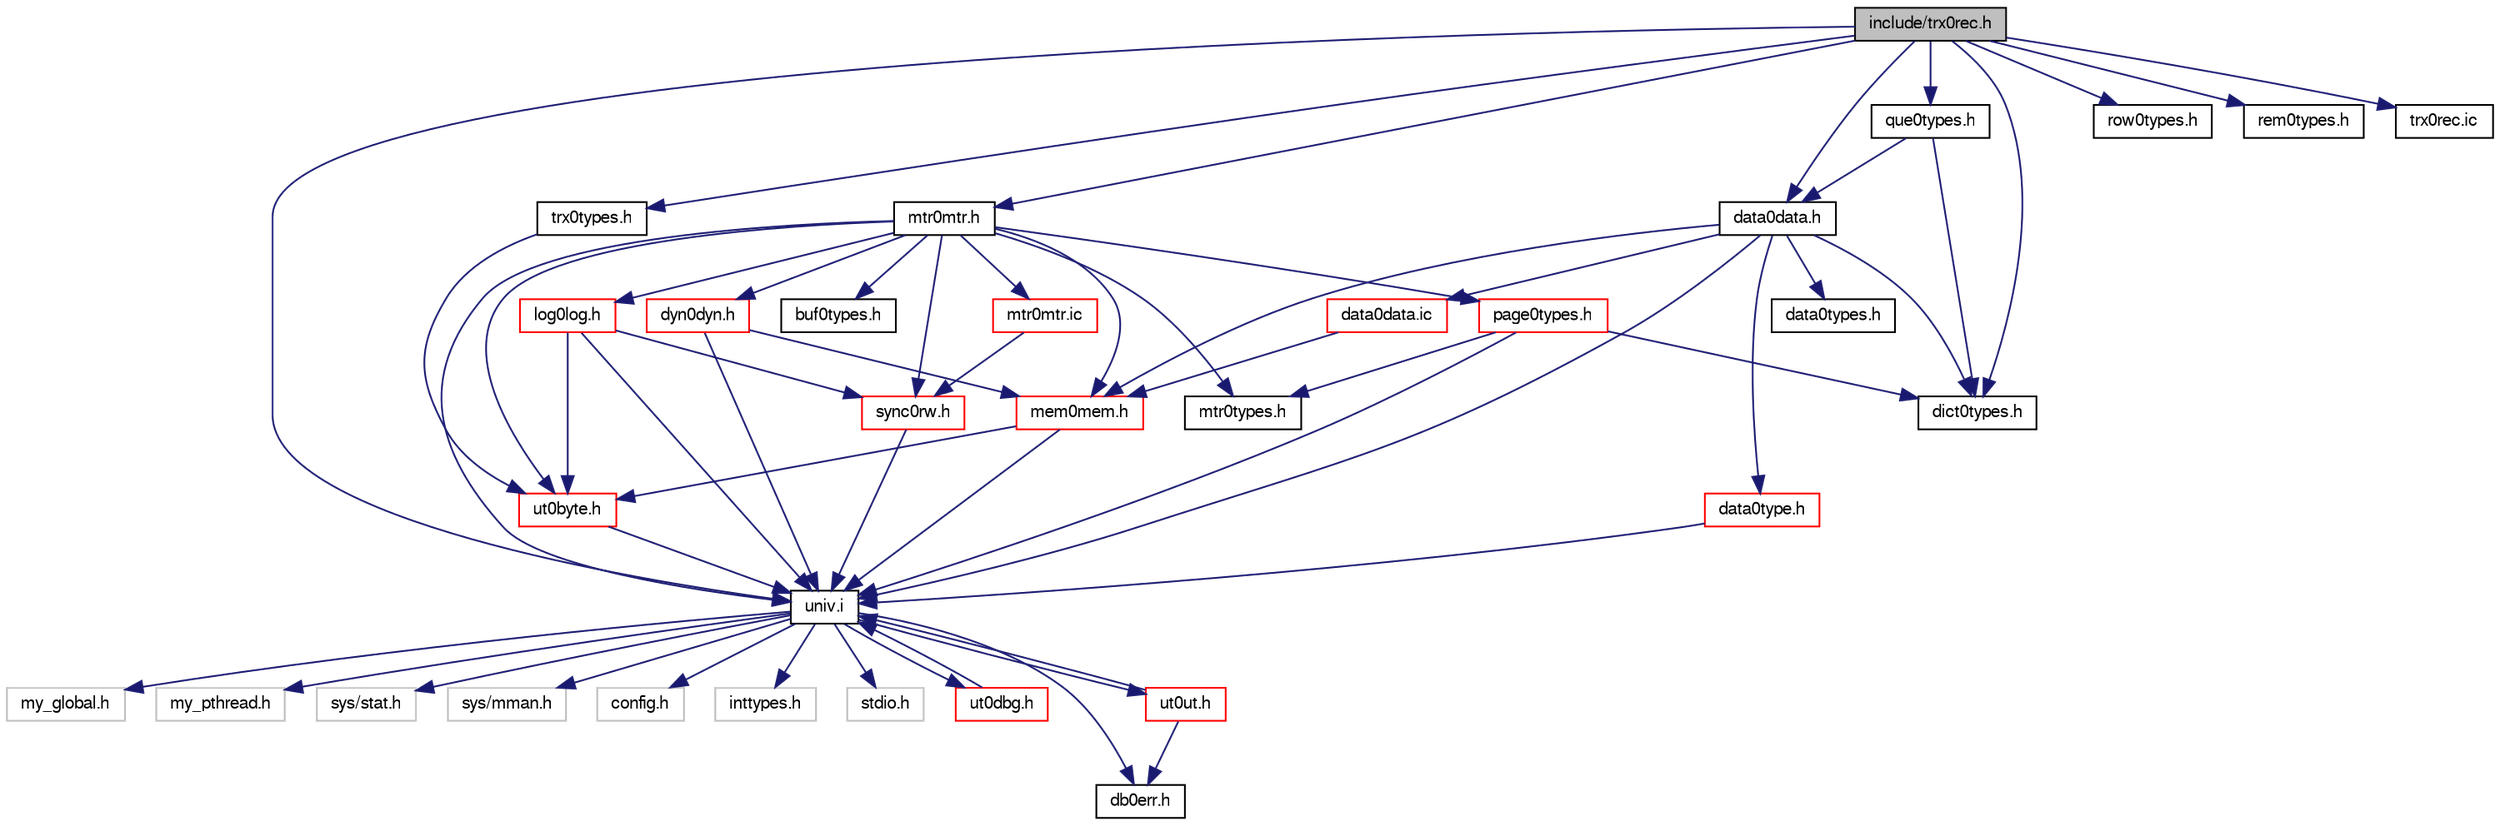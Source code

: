 digraph "include/trx0rec.h"
{
  bgcolor="transparent";
  edge [fontname="FreeSans",fontsize="10",labelfontname="FreeSans",labelfontsize="10"];
  node [fontname="FreeSans",fontsize="10",shape=record];
  Node1 [label="include/trx0rec.h",height=0.2,width=0.4,color="black", fillcolor="grey75", style="filled" fontcolor="black"];
  Node1 -> Node2 [color="midnightblue",fontsize="10",style="solid",fontname="FreeSans"];
  Node2 [label="univ.i",height=0.2,width=0.4,color="black",URL="$univ_8i.html"];
  Node2 -> Node3 [color="midnightblue",fontsize="10",style="solid",fontname="FreeSans"];
  Node3 [label="my_global.h",height=0.2,width=0.4,color="grey75"];
  Node2 -> Node4 [color="midnightblue",fontsize="10",style="solid",fontname="FreeSans"];
  Node4 [label="my_pthread.h",height=0.2,width=0.4,color="grey75"];
  Node2 -> Node5 [color="midnightblue",fontsize="10",style="solid",fontname="FreeSans"];
  Node5 [label="sys/stat.h",height=0.2,width=0.4,color="grey75"];
  Node2 -> Node6 [color="midnightblue",fontsize="10",style="solid",fontname="FreeSans"];
  Node6 [label="sys/mman.h",height=0.2,width=0.4,color="grey75"];
  Node2 -> Node7 [color="midnightblue",fontsize="10",style="solid",fontname="FreeSans"];
  Node7 [label="config.h",height=0.2,width=0.4,color="grey75"];
  Node2 -> Node8 [color="midnightblue",fontsize="10",style="solid",fontname="FreeSans"];
  Node8 [label="inttypes.h",height=0.2,width=0.4,color="grey75"];
  Node2 -> Node9 [color="midnightblue",fontsize="10",style="solid",fontname="FreeSans"];
  Node9 [label="stdio.h",height=0.2,width=0.4,color="grey75"];
  Node2 -> Node10 [color="midnightblue",fontsize="10",style="solid",fontname="FreeSans"];
  Node10 [label="ut0dbg.h",height=0.2,width=0.4,color="red",URL="$ut0dbg_8h.html"];
  Node10 -> Node2 [color="midnightblue",fontsize="10",style="solid",fontname="FreeSans"];
  Node2 -> Node11 [color="midnightblue",fontsize="10",style="solid",fontname="FreeSans"];
  Node11 [label="ut0ut.h",height=0.2,width=0.4,color="red",URL="$ut0ut_8h.html"];
  Node11 -> Node2 [color="midnightblue",fontsize="10",style="solid",fontname="FreeSans"];
  Node11 -> Node12 [color="midnightblue",fontsize="10",style="solid",fontname="FreeSans"];
  Node12 [label="db0err.h",height=0.2,width=0.4,color="black",URL="$db0err_8h.html"];
  Node2 -> Node12 [color="midnightblue",fontsize="10",style="solid",fontname="FreeSans"];
  Node1 -> Node13 [color="midnightblue",fontsize="10",style="solid",fontname="FreeSans"];
  Node13 [label="trx0types.h",height=0.2,width=0.4,color="black",URL="$trx0types_8h.html"];
  Node13 -> Node14 [color="midnightblue",fontsize="10",style="solid",fontname="FreeSans"];
  Node14 [label="ut0byte.h",height=0.2,width=0.4,color="red",URL="$ut0byte_8h.html"];
  Node14 -> Node2 [color="midnightblue",fontsize="10",style="solid",fontname="FreeSans"];
  Node1 -> Node15 [color="midnightblue",fontsize="10",style="solid",fontname="FreeSans"];
  Node15 [label="row0types.h",height=0.2,width=0.4,color="black",URL="$row0types_8h.html"];
  Node1 -> Node16 [color="midnightblue",fontsize="10",style="solid",fontname="FreeSans"];
  Node16 [label="mtr0mtr.h",height=0.2,width=0.4,color="black",URL="$mtr0mtr_8h.html"];
  Node16 -> Node2 [color="midnightblue",fontsize="10",style="solid",fontname="FreeSans"];
  Node16 -> Node17 [color="midnightblue",fontsize="10",style="solid",fontname="FreeSans"];
  Node17 [label="mem0mem.h",height=0.2,width=0.4,color="red",URL="$mem0mem_8h.html"];
  Node17 -> Node2 [color="midnightblue",fontsize="10",style="solid",fontname="FreeSans"];
  Node17 -> Node14 [color="midnightblue",fontsize="10",style="solid",fontname="FreeSans"];
  Node16 -> Node18 [color="midnightblue",fontsize="10",style="solid",fontname="FreeSans"];
  Node18 [label="dyn0dyn.h",height=0.2,width=0.4,color="red",URL="$dyn0dyn_8h.html"];
  Node18 -> Node2 [color="midnightblue",fontsize="10",style="solid",fontname="FreeSans"];
  Node18 -> Node17 [color="midnightblue",fontsize="10",style="solid",fontname="FreeSans"];
  Node16 -> Node19 [color="midnightblue",fontsize="10",style="solid",fontname="FreeSans"];
  Node19 [label="buf0types.h",height=0.2,width=0.4,color="black",URL="$buf0types_8h.html"];
  Node16 -> Node20 [color="midnightblue",fontsize="10",style="solid",fontname="FreeSans"];
  Node20 [label="sync0rw.h",height=0.2,width=0.4,color="red",URL="$sync0rw_8h.html"];
  Node20 -> Node2 [color="midnightblue",fontsize="10",style="solid",fontname="FreeSans"];
  Node16 -> Node14 [color="midnightblue",fontsize="10",style="solid",fontname="FreeSans"];
  Node16 -> Node21 [color="midnightblue",fontsize="10",style="solid",fontname="FreeSans"];
  Node21 [label="mtr0types.h",height=0.2,width=0.4,color="black",URL="$mtr0types_8h.html"];
  Node16 -> Node22 [color="midnightblue",fontsize="10",style="solid",fontname="FreeSans"];
  Node22 [label="page0types.h",height=0.2,width=0.4,color="red",URL="$page0types_8h.html"];
  Node22 -> Node2 [color="midnightblue",fontsize="10",style="solid",fontname="FreeSans"];
  Node22 -> Node23 [color="midnightblue",fontsize="10",style="solid",fontname="FreeSans"];
  Node23 [label="dict0types.h",height=0.2,width=0.4,color="black",URL="$dict0types_8h.html"];
  Node22 -> Node21 [color="midnightblue",fontsize="10",style="solid",fontname="FreeSans"];
  Node16 -> Node24 [color="midnightblue",fontsize="10",style="solid",fontname="FreeSans"];
  Node24 [label="log0log.h",height=0.2,width=0.4,color="red",URL="$log0log_8h.html"];
  Node24 -> Node2 [color="midnightblue",fontsize="10",style="solid",fontname="FreeSans"];
  Node24 -> Node14 [color="midnightblue",fontsize="10",style="solid",fontname="FreeSans"];
  Node24 -> Node20 [color="midnightblue",fontsize="10",style="solid",fontname="FreeSans"];
  Node16 -> Node25 [color="midnightblue",fontsize="10",style="solid",fontname="FreeSans"];
  Node25 [label="mtr0mtr.ic",height=0.2,width=0.4,color="red",URL="$mtr0mtr_8ic.html"];
  Node25 -> Node20 [color="midnightblue",fontsize="10",style="solid",fontname="FreeSans"];
  Node1 -> Node23 [color="midnightblue",fontsize="10",style="solid",fontname="FreeSans"];
  Node1 -> Node26 [color="midnightblue",fontsize="10",style="solid",fontname="FreeSans"];
  Node26 [label="data0data.h",height=0.2,width=0.4,color="black",URL="$data0data_8h.html"];
  Node26 -> Node2 [color="midnightblue",fontsize="10",style="solid",fontname="FreeSans"];
  Node26 -> Node27 [color="midnightblue",fontsize="10",style="solid",fontname="FreeSans"];
  Node27 [label="data0types.h",height=0.2,width=0.4,color="black",URL="$data0types_8h.html"];
  Node26 -> Node28 [color="midnightblue",fontsize="10",style="solid",fontname="FreeSans"];
  Node28 [label="data0type.h",height=0.2,width=0.4,color="red",URL="$data0type_8h.html"];
  Node28 -> Node2 [color="midnightblue",fontsize="10",style="solid",fontname="FreeSans"];
  Node26 -> Node17 [color="midnightblue",fontsize="10",style="solid",fontname="FreeSans"];
  Node26 -> Node23 [color="midnightblue",fontsize="10",style="solid",fontname="FreeSans"];
  Node26 -> Node29 [color="midnightblue",fontsize="10",style="solid",fontname="FreeSans"];
  Node29 [label="data0data.ic",height=0.2,width=0.4,color="red",URL="$data0data_8ic.html"];
  Node29 -> Node17 [color="midnightblue",fontsize="10",style="solid",fontname="FreeSans"];
  Node1 -> Node30 [color="midnightblue",fontsize="10",style="solid",fontname="FreeSans"];
  Node30 [label="rem0types.h",height=0.2,width=0.4,color="black",URL="$rem0types_8h.html"];
  Node1 -> Node31 [color="midnightblue",fontsize="10",style="solid",fontname="FreeSans"];
  Node31 [label="que0types.h",height=0.2,width=0.4,color="black",URL="$que0types_8h.html"];
  Node31 -> Node26 [color="midnightblue",fontsize="10",style="solid",fontname="FreeSans"];
  Node31 -> Node23 [color="midnightblue",fontsize="10",style="solid",fontname="FreeSans"];
  Node1 -> Node32 [color="midnightblue",fontsize="10",style="solid",fontname="FreeSans"];
  Node32 [label="trx0rec.ic",height=0.2,width=0.4,color="black",URL="$trx0rec_8ic.html"];
}
